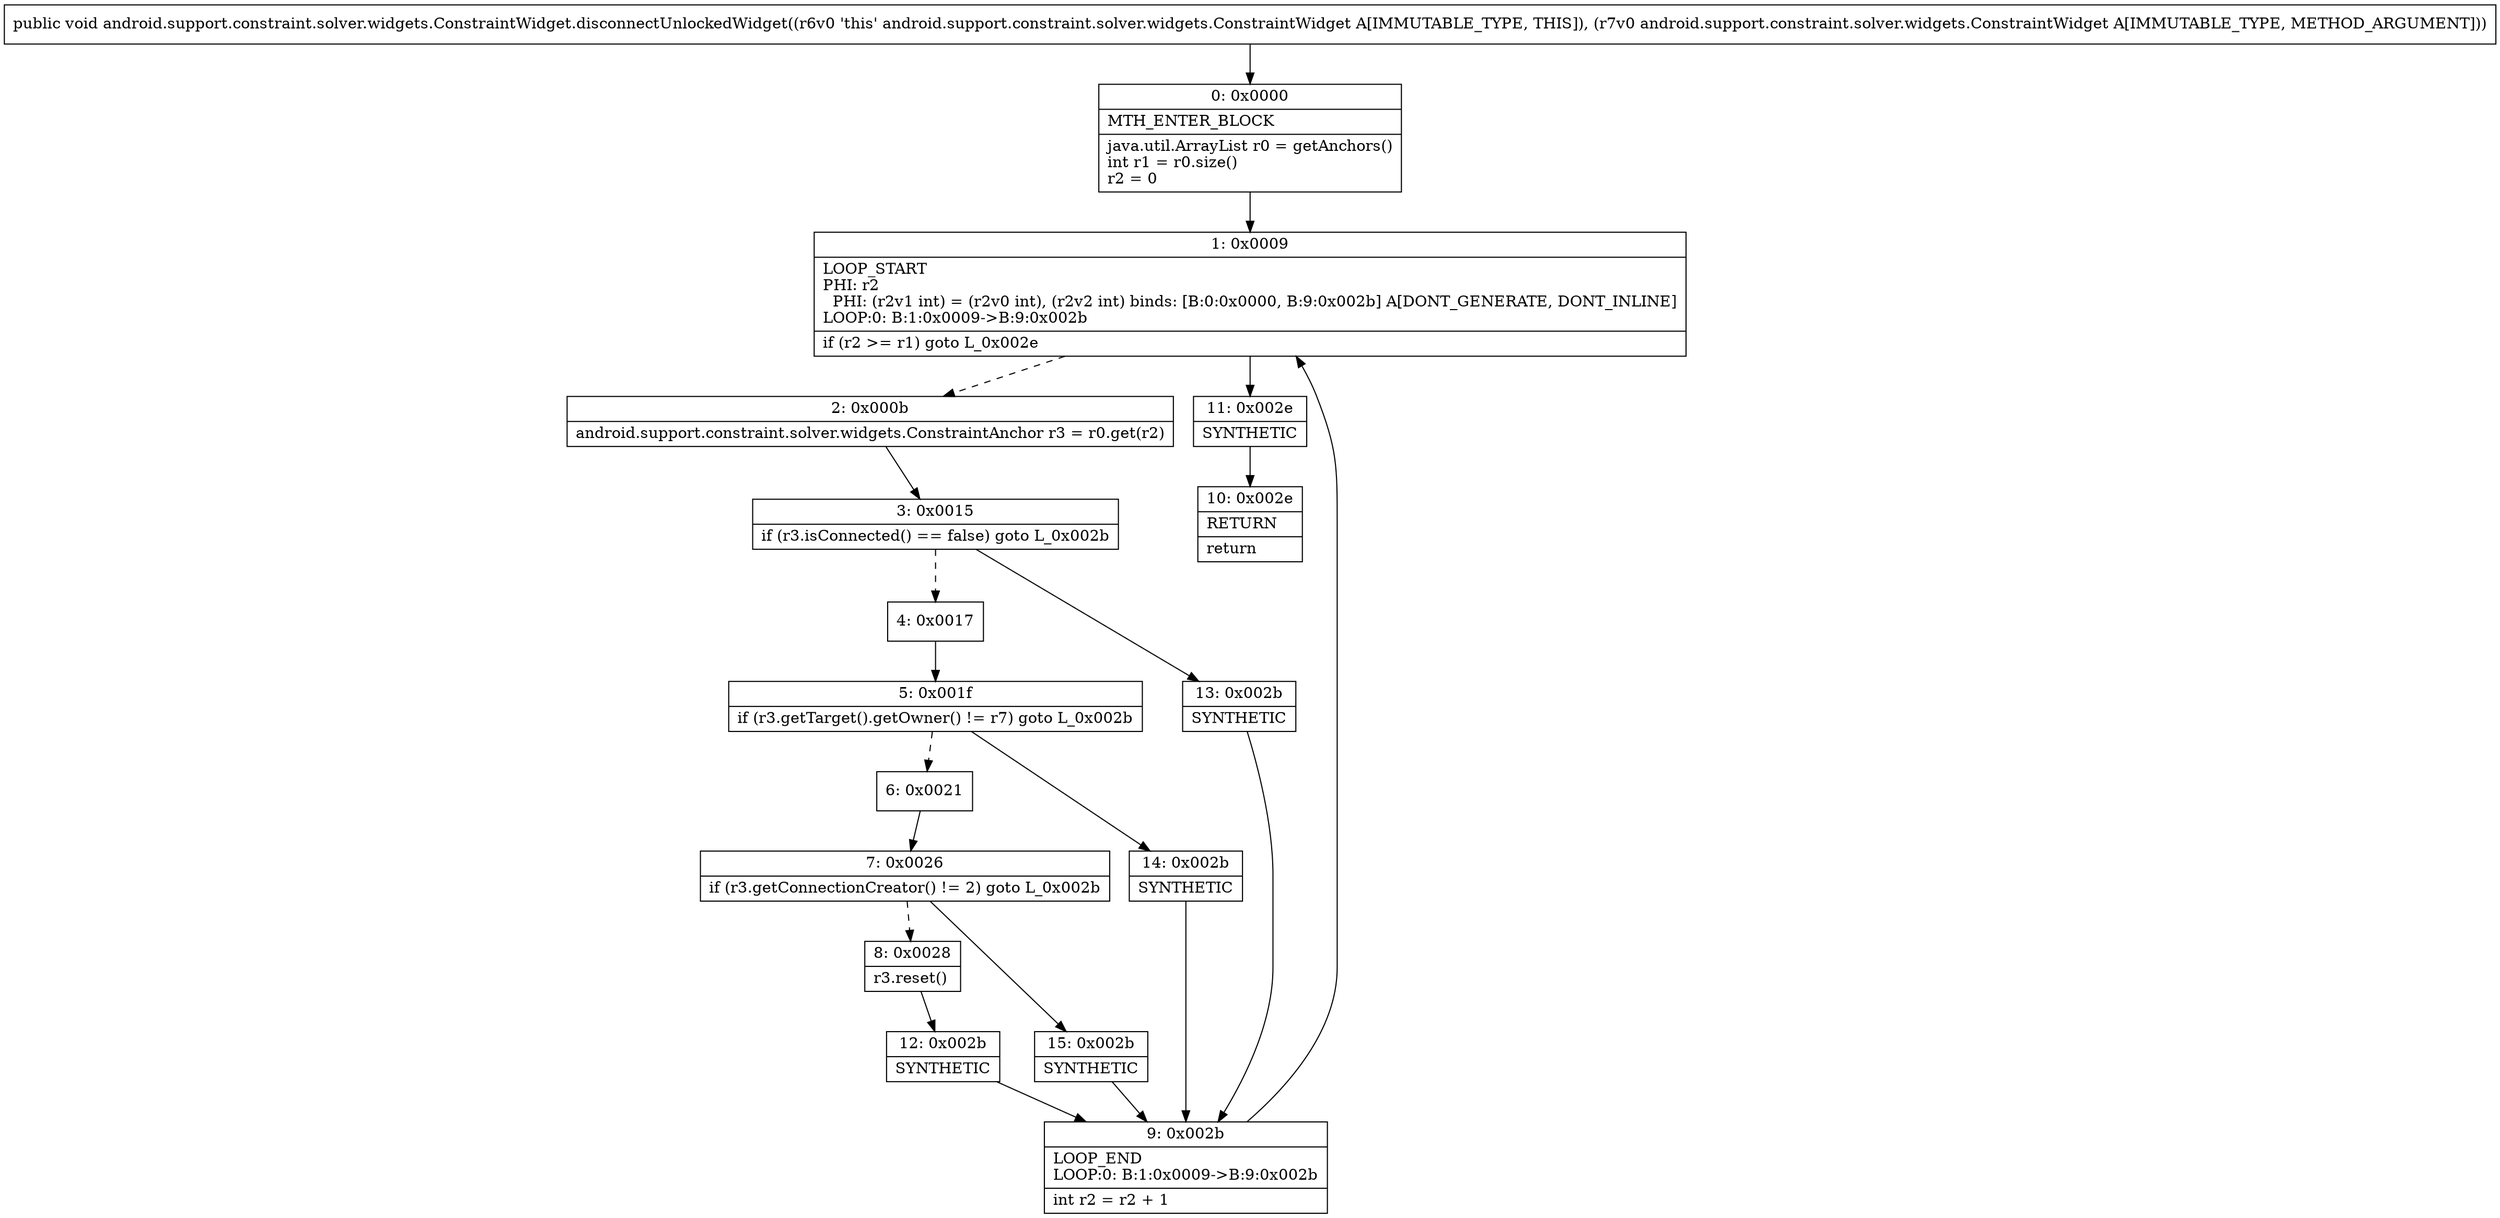 digraph "CFG forandroid.support.constraint.solver.widgets.ConstraintWidget.disconnectUnlockedWidget(Landroid\/support\/constraint\/solver\/widgets\/ConstraintWidget;)V" {
Node_0 [shape=record,label="{0\:\ 0x0000|MTH_ENTER_BLOCK\l|java.util.ArrayList r0 = getAnchors()\lint r1 = r0.size()\lr2 = 0\l}"];
Node_1 [shape=record,label="{1\:\ 0x0009|LOOP_START\lPHI: r2 \l  PHI: (r2v1 int) = (r2v0 int), (r2v2 int) binds: [B:0:0x0000, B:9:0x002b] A[DONT_GENERATE, DONT_INLINE]\lLOOP:0: B:1:0x0009\-\>B:9:0x002b\l|if (r2 \>= r1) goto L_0x002e\l}"];
Node_2 [shape=record,label="{2\:\ 0x000b|android.support.constraint.solver.widgets.ConstraintAnchor r3 = r0.get(r2)\l}"];
Node_3 [shape=record,label="{3\:\ 0x0015|if (r3.isConnected() == false) goto L_0x002b\l}"];
Node_4 [shape=record,label="{4\:\ 0x0017}"];
Node_5 [shape=record,label="{5\:\ 0x001f|if (r3.getTarget().getOwner() != r7) goto L_0x002b\l}"];
Node_6 [shape=record,label="{6\:\ 0x0021}"];
Node_7 [shape=record,label="{7\:\ 0x0026|if (r3.getConnectionCreator() != 2) goto L_0x002b\l}"];
Node_8 [shape=record,label="{8\:\ 0x0028|r3.reset()\l}"];
Node_9 [shape=record,label="{9\:\ 0x002b|LOOP_END\lLOOP:0: B:1:0x0009\-\>B:9:0x002b\l|int r2 = r2 + 1\l}"];
Node_10 [shape=record,label="{10\:\ 0x002e|RETURN\l|return\l}"];
Node_11 [shape=record,label="{11\:\ 0x002e|SYNTHETIC\l}"];
Node_12 [shape=record,label="{12\:\ 0x002b|SYNTHETIC\l}"];
Node_13 [shape=record,label="{13\:\ 0x002b|SYNTHETIC\l}"];
Node_14 [shape=record,label="{14\:\ 0x002b|SYNTHETIC\l}"];
Node_15 [shape=record,label="{15\:\ 0x002b|SYNTHETIC\l}"];
MethodNode[shape=record,label="{public void android.support.constraint.solver.widgets.ConstraintWidget.disconnectUnlockedWidget((r6v0 'this' android.support.constraint.solver.widgets.ConstraintWidget A[IMMUTABLE_TYPE, THIS]), (r7v0 android.support.constraint.solver.widgets.ConstraintWidget A[IMMUTABLE_TYPE, METHOD_ARGUMENT])) }"];
MethodNode -> Node_0;
Node_0 -> Node_1;
Node_1 -> Node_2[style=dashed];
Node_1 -> Node_11;
Node_2 -> Node_3;
Node_3 -> Node_4[style=dashed];
Node_3 -> Node_13;
Node_4 -> Node_5;
Node_5 -> Node_6[style=dashed];
Node_5 -> Node_14;
Node_6 -> Node_7;
Node_7 -> Node_8[style=dashed];
Node_7 -> Node_15;
Node_8 -> Node_12;
Node_9 -> Node_1;
Node_11 -> Node_10;
Node_12 -> Node_9;
Node_13 -> Node_9;
Node_14 -> Node_9;
Node_15 -> Node_9;
}

